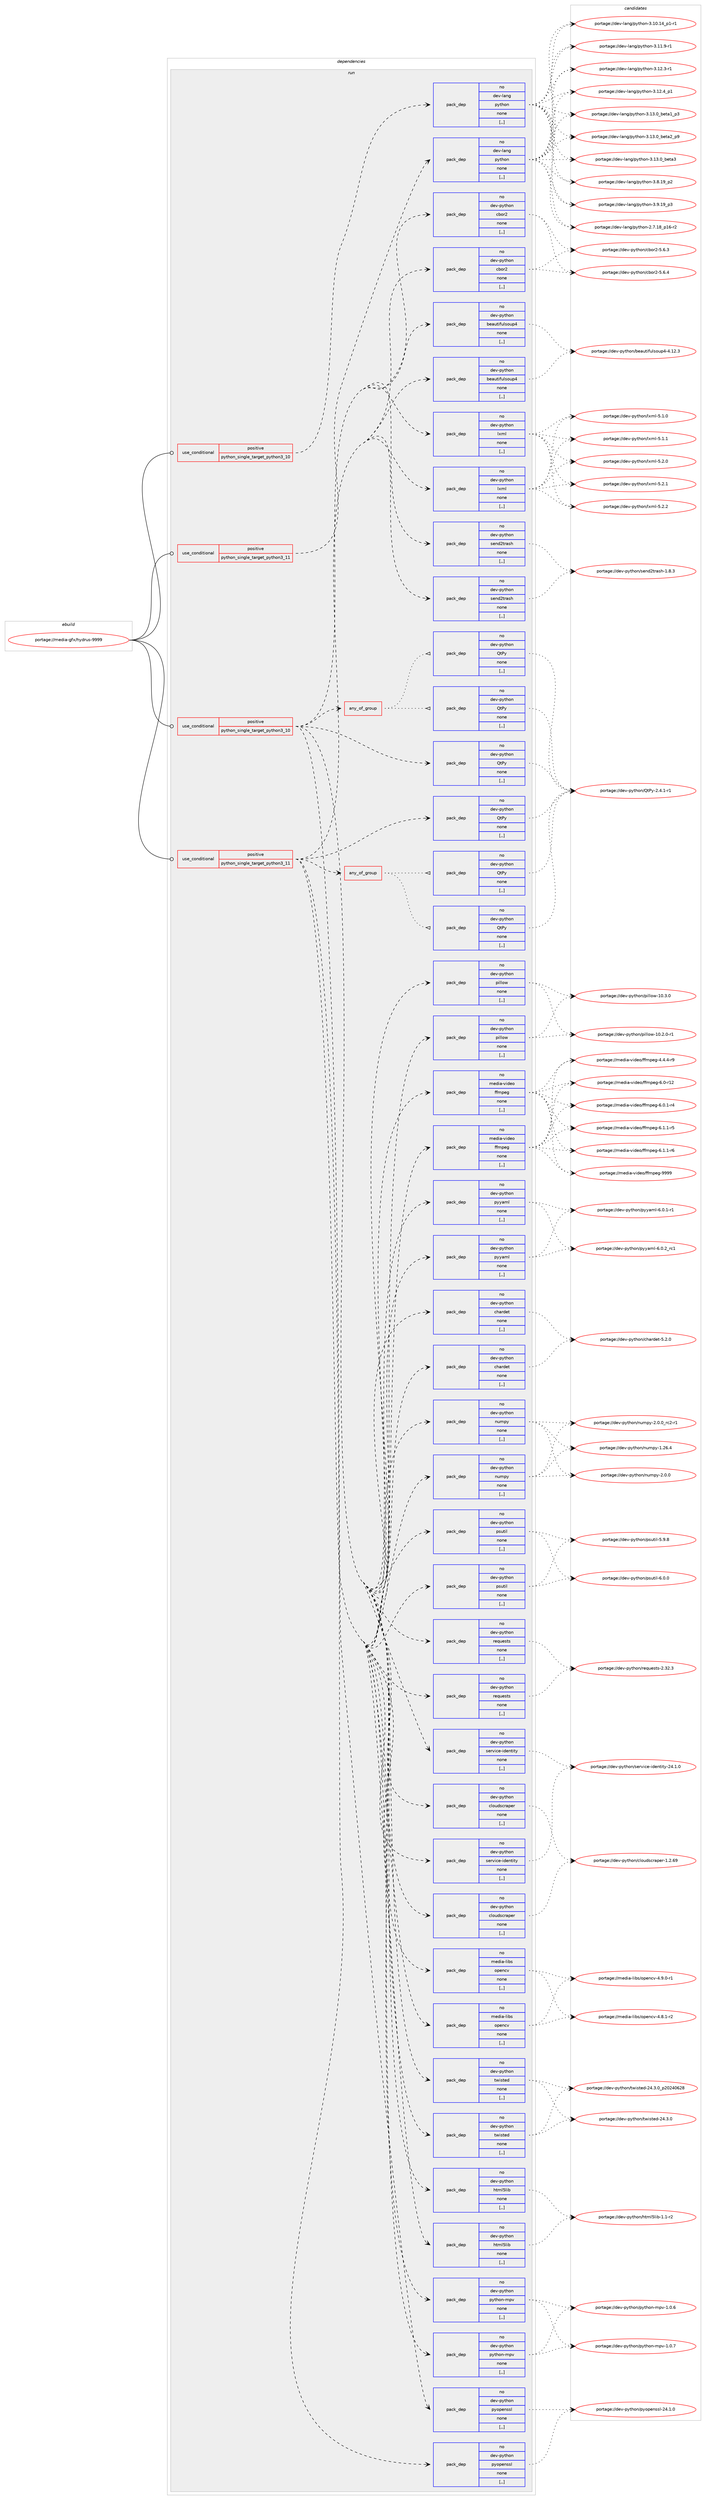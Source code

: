 digraph prolog {

# *************
# Graph options
# *************

newrank=true;
concentrate=true;
compound=true;
graph [rankdir=LR,fontname=Helvetica,fontsize=10,ranksep=1.5];#, ranksep=2.5, nodesep=0.2];
edge  [arrowhead=vee];
node  [fontname=Helvetica,fontsize=10];

# **********
# The ebuild
# **********

subgraph cluster_leftcol {
color=gray;
rank=same;
label=<<i>ebuild</i>>;
id [label="portage://media-gfx/hydrus-9999", color=red, width=4, href="../media-gfx/hydrus-9999.svg"];
}

# ****************
# The dependencies
# ****************

subgraph cluster_midcol {
color=gray;
label=<<i>dependencies</i>>;
subgraph cluster_compile {
fillcolor="#eeeeee";
style=filled;
label=<<i>compile</i>>;
}
subgraph cluster_compileandrun {
fillcolor="#eeeeee";
style=filled;
label=<<i>compile and run</i>>;
}
subgraph cluster_run {
fillcolor="#eeeeee";
style=filled;
label=<<i>run</i>>;
subgraph cond71568 {
dependency283896 [label=<<TABLE BORDER="0" CELLBORDER="1" CELLSPACING="0" CELLPADDING="4"><TR><TD ROWSPAN="3" CELLPADDING="10">use_conditional</TD></TR><TR><TD>positive</TD></TR><TR><TD>python_single_target_python3_10</TD></TR></TABLE>>, shape=none, color=red];
subgraph pack210041 {
dependency283897 [label=<<TABLE BORDER="0" CELLBORDER="1" CELLSPACING="0" CELLPADDING="4" WIDTH="220"><TR><TD ROWSPAN="6" CELLPADDING="30">pack_dep</TD></TR><TR><TD WIDTH="110">no</TD></TR><TR><TD>dev-lang</TD></TR><TR><TD>python</TD></TR><TR><TD>none</TD></TR><TR><TD>[,,]</TD></TR></TABLE>>, shape=none, color=blue];
}
dependency283896:e -> dependency283897:w [weight=20,style="dashed",arrowhead="vee"];
}
id:e -> dependency283896:w [weight=20,style="solid",arrowhead="odot"];
subgraph cond71569 {
dependency283898 [label=<<TABLE BORDER="0" CELLBORDER="1" CELLSPACING="0" CELLPADDING="4"><TR><TD ROWSPAN="3" CELLPADDING="10">use_conditional</TD></TR><TR><TD>positive</TD></TR><TR><TD>python_single_target_python3_10</TD></TR></TABLE>>, shape=none, color=red];
subgraph pack210042 {
dependency283899 [label=<<TABLE BORDER="0" CELLBORDER="1" CELLSPACING="0" CELLPADDING="4" WIDTH="220"><TR><TD ROWSPAN="6" CELLPADDING="30">pack_dep</TD></TR><TR><TD WIDTH="110">no</TD></TR><TR><TD>dev-python</TD></TR><TR><TD>beautifulsoup4</TD></TR><TR><TD>none</TD></TR><TR><TD>[,,]</TD></TR></TABLE>>, shape=none, color=blue];
}
dependency283898:e -> dependency283899:w [weight=20,style="dashed",arrowhead="vee"];
subgraph pack210043 {
dependency283900 [label=<<TABLE BORDER="0" CELLBORDER="1" CELLSPACING="0" CELLPADDING="4" WIDTH="220"><TR><TD ROWSPAN="6" CELLPADDING="30">pack_dep</TD></TR><TR><TD WIDTH="110">no</TD></TR><TR><TD>dev-python</TD></TR><TR><TD>cbor2</TD></TR><TR><TD>none</TD></TR><TR><TD>[,,]</TD></TR></TABLE>>, shape=none, color=blue];
}
dependency283898:e -> dependency283900:w [weight=20,style="dashed",arrowhead="vee"];
subgraph pack210044 {
dependency283901 [label=<<TABLE BORDER="0" CELLBORDER="1" CELLSPACING="0" CELLPADDING="4" WIDTH="220"><TR><TD ROWSPAN="6" CELLPADDING="30">pack_dep</TD></TR><TR><TD WIDTH="110">no</TD></TR><TR><TD>dev-python</TD></TR><TR><TD>chardet</TD></TR><TR><TD>none</TD></TR><TR><TD>[,,]</TD></TR></TABLE>>, shape=none, color=blue];
}
dependency283898:e -> dependency283901:w [weight=20,style="dashed",arrowhead="vee"];
subgraph pack210045 {
dependency283902 [label=<<TABLE BORDER="0" CELLBORDER="1" CELLSPACING="0" CELLPADDING="4" WIDTH="220"><TR><TD ROWSPAN="6" CELLPADDING="30">pack_dep</TD></TR><TR><TD WIDTH="110">no</TD></TR><TR><TD>dev-python</TD></TR><TR><TD>cloudscraper</TD></TR><TR><TD>none</TD></TR><TR><TD>[,,]</TD></TR></TABLE>>, shape=none, color=blue];
}
dependency283898:e -> dependency283902:w [weight=20,style="dashed",arrowhead="vee"];
subgraph pack210046 {
dependency283903 [label=<<TABLE BORDER="0" CELLBORDER="1" CELLSPACING="0" CELLPADDING="4" WIDTH="220"><TR><TD ROWSPAN="6" CELLPADDING="30">pack_dep</TD></TR><TR><TD WIDTH="110">no</TD></TR><TR><TD>dev-python</TD></TR><TR><TD>html5lib</TD></TR><TR><TD>none</TD></TR><TR><TD>[,,]</TD></TR></TABLE>>, shape=none, color=blue];
}
dependency283898:e -> dependency283903:w [weight=20,style="dashed",arrowhead="vee"];
subgraph pack210047 {
dependency283904 [label=<<TABLE BORDER="0" CELLBORDER="1" CELLSPACING="0" CELLPADDING="4" WIDTH="220"><TR><TD ROWSPAN="6" CELLPADDING="30">pack_dep</TD></TR><TR><TD WIDTH="110">no</TD></TR><TR><TD>dev-python</TD></TR><TR><TD>lxml</TD></TR><TR><TD>none</TD></TR><TR><TD>[,,]</TD></TR></TABLE>>, shape=none, color=blue];
}
dependency283898:e -> dependency283904:w [weight=20,style="dashed",arrowhead="vee"];
subgraph pack210048 {
dependency283905 [label=<<TABLE BORDER="0" CELLBORDER="1" CELLSPACING="0" CELLPADDING="4" WIDTH="220"><TR><TD ROWSPAN="6" CELLPADDING="30">pack_dep</TD></TR><TR><TD WIDTH="110">no</TD></TR><TR><TD>dev-python</TD></TR><TR><TD>numpy</TD></TR><TR><TD>none</TD></TR><TR><TD>[,,]</TD></TR></TABLE>>, shape=none, color=blue];
}
dependency283898:e -> dependency283905:w [weight=20,style="dashed",arrowhead="vee"];
subgraph pack210049 {
dependency283906 [label=<<TABLE BORDER="0" CELLBORDER="1" CELLSPACING="0" CELLPADDING="4" WIDTH="220"><TR><TD ROWSPAN="6" CELLPADDING="30">pack_dep</TD></TR><TR><TD WIDTH="110">no</TD></TR><TR><TD>dev-python</TD></TR><TR><TD>pillow</TD></TR><TR><TD>none</TD></TR><TR><TD>[,,]</TD></TR></TABLE>>, shape=none, color=blue];
}
dependency283898:e -> dependency283906:w [weight=20,style="dashed",arrowhead="vee"];
subgraph pack210050 {
dependency283907 [label=<<TABLE BORDER="0" CELLBORDER="1" CELLSPACING="0" CELLPADDING="4" WIDTH="220"><TR><TD ROWSPAN="6" CELLPADDING="30">pack_dep</TD></TR><TR><TD WIDTH="110">no</TD></TR><TR><TD>dev-python</TD></TR><TR><TD>psutil</TD></TR><TR><TD>none</TD></TR><TR><TD>[,,]</TD></TR></TABLE>>, shape=none, color=blue];
}
dependency283898:e -> dependency283907:w [weight=20,style="dashed",arrowhead="vee"];
subgraph pack210051 {
dependency283908 [label=<<TABLE BORDER="0" CELLBORDER="1" CELLSPACING="0" CELLPADDING="4" WIDTH="220"><TR><TD ROWSPAN="6" CELLPADDING="30">pack_dep</TD></TR><TR><TD WIDTH="110">no</TD></TR><TR><TD>dev-python</TD></TR><TR><TD>pyopenssl</TD></TR><TR><TD>none</TD></TR><TR><TD>[,,]</TD></TR></TABLE>>, shape=none, color=blue];
}
dependency283898:e -> dependency283908:w [weight=20,style="dashed",arrowhead="vee"];
subgraph pack210052 {
dependency283909 [label=<<TABLE BORDER="0" CELLBORDER="1" CELLSPACING="0" CELLPADDING="4" WIDTH="220"><TR><TD ROWSPAN="6" CELLPADDING="30">pack_dep</TD></TR><TR><TD WIDTH="110">no</TD></TR><TR><TD>dev-python</TD></TR><TR><TD>python-mpv</TD></TR><TR><TD>none</TD></TR><TR><TD>[,,]</TD></TR></TABLE>>, shape=none, color=blue];
}
dependency283898:e -> dependency283909:w [weight=20,style="dashed",arrowhead="vee"];
subgraph pack210053 {
dependency283910 [label=<<TABLE BORDER="0" CELLBORDER="1" CELLSPACING="0" CELLPADDING="4" WIDTH="220"><TR><TD ROWSPAN="6" CELLPADDING="30">pack_dep</TD></TR><TR><TD WIDTH="110">no</TD></TR><TR><TD>dev-python</TD></TR><TR><TD>pyyaml</TD></TR><TR><TD>none</TD></TR><TR><TD>[,,]</TD></TR></TABLE>>, shape=none, color=blue];
}
dependency283898:e -> dependency283910:w [weight=20,style="dashed",arrowhead="vee"];
subgraph pack210054 {
dependency283911 [label=<<TABLE BORDER="0" CELLBORDER="1" CELLSPACING="0" CELLPADDING="4" WIDTH="220"><TR><TD ROWSPAN="6" CELLPADDING="30">pack_dep</TD></TR><TR><TD WIDTH="110">no</TD></TR><TR><TD>dev-python</TD></TR><TR><TD>requests</TD></TR><TR><TD>none</TD></TR><TR><TD>[,,]</TD></TR></TABLE>>, shape=none, color=blue];
}
dependency283898:e -> dependency283911:w [weight=20,style="dashed",arrowhead="vee"];
subgraph pack210055 {
dependency283912 [label=<<TABLE BORDER="0" CELLBORDER="1" CELLSPACING="0" CELLPADDING="4" WIDTH="220"><TR><TD ROWSPAN="6" CELLPADDING="30">pack_dep</TD></TR><TR><TD WIDTH="110">no</TD></TR><TR><TD>dev-python</TD></TR><TR><TD>send2trash</TD></TR><TR><TD>none</TD></TR><TR><TD>[,,]</TD></TR></TABLE>>, shape=none, color=blue];
}
dependency283898:e -> dependency283912:w [weight=20,style="dashed",arrowhead="vee"];
subgraph pack210056 {
dependency283913 [label=<<TABLE BORDER="0" CELLBORDER="1" CELLSPACING="0" CELLPADDING="4" WIDTH="220"><TR><TD ROWSPAN="6" CELLPADDING="30">pack_dep</TD></TR><TR><TD WIDTH="110">no</TD></TR><TR><TD>dev-python</TD></TR><TR><TD>service-identity</TD></TR><TR><TD>none</TD></TR><TR><TD>[,,]</TD></TR></TABLE>>, shape=none, color=blue];
}
dependency283898:e -> dependency283913:w [weight=20,style="dashed",arrowhead="vee"];
subgraph pack210057 {
dependency283914 [label=<<TABLE BORDER="0" CELLBORDER="1" CELLSPACING="0" CELLPADDING="4" WIDTH="220"><TR><TD ROWSPAN="6" CELLPADDING="30">pack_dep</TD></TR><TR><TD WIDTH="110">no</TD></TR><TR><TD>dev-python</TD></TR><TR><TD>twisted</TD></TR><TR><TD>none</TD></TR><TR><TD>[,,]</TD></TR></TABLE>>, shape=none, color=blue];
}
dependency283898:e -> dependency283914:w [weight=20,style="dashed",arrowhead="vee"];
subgraph pack210058 {
dependency283915 [label=<<TABLE BORDER="0" CELLBORDER="1" CELLSPACING="0" CELLPADDING="4" WIDTH="220"><TR><TD ROWSPAN="6" CELLPADDING="30">pack_dep</TD></TR><TR><TD WIDTH="110">no</TD></TR><TR><TD>dev-python</TD></TR><TR><TD>QtPy</TD></TR><TR><TD>none</TD></TR><TR><TD>[,,]</TD></TR></TABLE>>, shape=none, color=blue];
}
dependency283898:e -> dependency283915:w [weight=20,style="dashed",arrowhead="vee"];
subgraph any2132 {
dependency283916 [label=<<TABLE BORDER="0" CELLBORDER="1" CELLSPACING="0" CELLPADDING="4"><TR><TD CELLPADDING="10">any_of_group</TD></TR></TABLE>>, shape=none, color=red];subgraph pack210059 {
dependency283917 [label=<<TABLE BORDER="0" CELLBORDER="1" CELLSPACING="0" CELLPADDING="4" WIDTH="220"><TR><TD ROWSPAN="6" CELLPADDING="30">pack_dep</TD></TR><TR><TD WIDTH="110">no</TD></TR><TR><TD>dev-python</TD></TR><TR><TD>QtPy</TD></TR><TR><TD>none</TD></TR><TR><TD>[,,]</TD></TR></TABLE>>, shape=none, color=blue];
}
dependency283916:e -> dependency283917:w [weight=20,style="dotted",arrowhead="oinv"];
subgraph pack210060 {
dependency283918 [label=<<TABLE BORDER="0" CELLBORDER="1" CELLSPACING="0" CELLPADDING="4" WIDTH="220"><TR><TD ROWSPAN="6" CELLPADDING="30">pack_dep</TD></TR><TR><TD WIDTH="110">no</TD></TR><TR><TD>dev-python</TD></TR><TR><TD>QtPy</TD></TR><TR><TD>none</TD></TR><TR><TD>[,,]</TD></TR></TABLE>>, shape=none, color=blue];
}
dependency283916:e -> dependency283918:w [weight=20,style="dotted",arrowhead="oinv"];
}
dependency283898:e -> dependency283916:w [weight=20,style="dashed",arrowhead="vee"];
subgraph pack210061 {
dependency283919 [label=<<TABLE BORDER="0" CELLBORDER="1" CELLSPACING="0" CELLPADDING="4" WIDTH="220"><TR><TD ROWSPAN="6" CELLPADDING="30">pack_dep</TD></TR><TR><TD WIDTH="110">no</TD></TR><TR><TD>media-libs</TD></TR><TR><TD>opencv</TD></TR><TR><TD>none</TD></TR><TR><TD>[,,]</TD></TR></TABLE>>, shape=none, color=blue];
}
dependency283898:e -> dependency283919:w [weight=20,style="dashed",arrowhead="vee"];
subgraph pack210062 {
dependency283920 [label=<<TABLE BORDER="0" CELLBORDER="1" CELLSPACING="0" CELLPADDING="4" WIDTH="220"><TR><TD ROWSPAN="6" CELLPADDING="30">pack_dep</TD></TR><TR><TD WIDTH="110">no</TD></TR><TR><TD>media-video</TD></TR><TR><TD>ffmpeg</TD></TR><TR><TD>none</TD></TR><TR><TD>[,,]</TD></TR></TABLE>>, shape=none, color=blue];
}
dependency283898:e -> dependency283920:w [weight=20,style="dashed",arrowhead="vee"];
}
id:e -> dependency283898:w [weight=20,style="solid",arrowhead="odot"];
subgraph cond71570 {
dependency283921 [label=<<TABLE BORDER="0" CELLBORDER="1" CELLSPACING="0" CELLPADDING="4"><TR><TD ROWSPAN="3" CELLPADDING="10">use_conditional</TD></TR><TR><TD>positive</TD></TR><TR><TD>python_single_target_python3_11</TD></TR></TABLE>>, shape=none, color=red];
subgraph pack210063 {
dependency283922 [label=<<TABLE BORDER="0" CELLBORDER="1" CELLSPACING="0" CELLPADDING="4" WIDTH="220"><TR><TD ROWSPAN="6" CELLPADDING="30">pack_dep</TD></TR><TR><TD WIDTH="110">no</TD></TR><TR><TD>dev-lang</TD></TR><TR><TD>python</TD></TR><TR><TD>none</TD></TR><TR><TD>[,,]</TD></TR></TABLE>>, shape=none, color=blue];
}
dependency283921:e -> dependency283922:w [weight=20,style="dashed",arrowhead="vee"];
}
id:e -> dependency283921:w [weight=20,style="solid",arrowhead="odot"];
subgraph cond71571 {
dependency283923 [label=<<TABLE BORDER="0" CELLBORDER="1" CELLSPACING="0" CELLPADDING="4"><TR><TD ROWSPAN="3" CELLPADDING="10">use_conditional</TD></TR><TR><TD>positive</TD></TR><TR><TD>python_single_target_python3_11</TD></TR></TABLE>>, shape=none, color=red];
subgraph pack210064 {
dependency283924 [label=<<TABLE BORDER="0" CELLBORDER="1" CELLSPACING="0" CELLPADDING="4" WIDTH="220"><TR><TD ROWSPAN="6" CELLPADDING="30">pack_dep</TD></TR><TR><TD WIDTH="110">no</TD></TR><TR><TD>dev-python</TD></TR><TR><TD>beautifulsoup4</TD></TR><TR><TD>none</TD></TR><TR><TD>[,,]</TD></TR></TABLE>>, shape=none, color=blue];
}
dependency283923:e -> dependency283924:w [weight=20,style="dashed",arrowhead="vee"];
subgraph pack210065 {
dependency283925 [label=<<TABLE BORDER="0" CELLBORDER="1" CELLSPACING="0" CELLPADDING="4" WIDTH="220"><TR><TD ROWSPAN="6" CELLPADDING="30">pack_dep</TD></TR><TR><TD WIDTH="110">no</TD></TR><TR><TD>dev-python</TD></TR><TR><TD>cbor2</TD></TR><TR><TD>none</TD></TR><TR><TD>[,,]</TD></TR></TABLE>>, shape=none, color=blue];
}
dependency283923:e -> dependency283925:w [weight=20,style="dashed",arrowhead="vee"];
subgraph pack210066 {
dependency283926 [label=<<TABLE BORDER="0" CELLBORDER="1" CELLSPACING="0" CELLPADDING="4" WIDTH="220"><TR><TD ROWSPAN="6" CELLPADDING="30">pack_dep</TD></TR><TR><TD WIDTH="110">no</TD></TR><TR><TD>dev-python</TD></TR><TR><TD>chardet</TD></TR><TR><TD>none</TD></TR><TR><TD>[,,]</TD></TR></TABLE>>, shape=none, color=blue];
}
dependency283923:e -> dependency283926:w [weight=20,style="dashed",arrowhead="vee"];
subgraph pack210067 {
dependency283927 [label=<<TABLE BORDER="0" CELLBORDER="1" CELLSPACING="0" CELLPADDING="4" WIDTH="220"><TR><TD ROWSPAN="6" CELLPADDING="30">pack_dep</TD></TR><TR><TD WIDTH="110">no</TD></TR><TR><TD>dev-python</TD></TR><TR><TD>cloudscraper</TD></TR><TR><TD>none</TD></TR><TR><TD>[,,]</TD></TR></TABLE>>, shape=none, color=blue];
}
dependency283923:e -> dependency283927:w [weight=20,style="dashed",arrowhead="vee"];
subgraph pack210068 {
dependency283928 [label=<<TABLE BORDER="0" CELLBORDER="1" CELLSPACING="0" CELLPADDING="4" WIDTH="220"><TR><TD ROWSPAN="6" CELLPADDING="30">pack_dep</TD></TR><TR><TD WIDTH="110">no</TD></TR><TR><TD>dev-python</TD></TR><TR><TD>html5lib</TD></TR><TR><TD>none</TD></TR><TR><TD>[,,]</TD></TR></TABLE>>, shape=none, color=blue];
}
dependency283923:e -> dependency283928:w [weight=20,style="dashed",arrowhead="vee"];
subgraph pack210069 {
dependency283929 [label=<<TABLE BORDER="0" CELLBORDER="1" CELLSPACING="0" CELLPADDING="4" WIDTH="220"><TR><TD ROWSPAN="6" CELLPADDING="30">pack_dep</TD></TR><TR><TD WIDTH="110">no</TD></TR><TR><TD>dev-python</TD></TR><TR><TD>lxml</TD></TR><TR><TD>none</TD></TR><TR><TD>[,,]</TD></TR></TABLE>>, shape=none, color=blue];
}
dependency283923:e -> dependency283929:w [weight=20,style="dashed",arrowhead="vee"];
subgraph pack210070 {
dependency283930 [label=<<TABLE BORDER="0" CELLBORDER="1" CELLSPACING="0" CELLPADDING="4" WIDTH="220"><TR><TD ROWSPAN="6" CELLPADDING="30">pack_dep</TD></TR><TR><TD WIDTH="110">no</TD></TR><TR><TD>dev-python</TD></TR><TR><TD>numpy</TD></TR><TR><TD>none</TD></TR><TR><TD>[,,]</TD></TR></TABLE>>, shape=none, color=blue];
}
dependency283923:e -> dependency283930:w [weight=20,style="dashed",arrowhead="vee"];
subgraph pack210071 {
dependency283931 [label=<<TABLE BORDER="0" CELLBORDER="1" CELLSPACING="0" CELLPADDING="4" WIDTH="220"><TR><TD ROWSPAN="6" CELLPADDING="30">pack_dep</TD></TR><TR><TD WIDTH="110">no</TD></TR><TR><TD>dev-python</TD></TR><TR><TD>pillow</TD></TR><TR><TD>none</TD></TR><TR><TD>[,,]</TD></TR></TABLE>>, shape=none, color=blue];
}
dependency283923:e -> dependency283931:w [weight=20,style="dashed",arrowhead="vee"];
subgraph pack210072 {
dependency283932 [label=<<TABLE BORDER="0" CELLBORDER="1" CELLSPACING="0" CELLPADDING="4" WIDTH="220"><TR><TD ROWSPAN="6" CELLPADDING="30">pack_dep</TD></TR><TR><TD WIDTH="110">no</TD></TR><TR><TD>dev-python</TD></TR><TR><TD>psutil</TD></TR><TR><TD>none</TD></TR><TR><TD>[,,]</TD></TR></TABLE>>, shape=none, color=blue];
}
dependency283923:e -> dependency283932:w [weight=20,style="dashed",arrowhead="vee"];
subgraph pack210073 {
dependency283933 [label=<<TABLE BORDER="0" CELLBORDER="1" CELLSPACING="0" CELLPADDING="4" WIDTH="220"><TR><TD ROWSPAN="6" CELLPADDING="30">pack_dep</TD></TR><TR><TD WIDTH="110">no</TD></TR><TR><TD>dev-python</TD></TR><TR><TD>pyopenssl</TD></TR><TR><TD>none</TD></TR><TR><TD>[,,]</TD></TR></TABLE>>, shape=none, color=blue];
}
dependency283923:e -> dependency283933:w [weight=20,style="dashed",arrowhead="vee"];
subgraph pack210074 {
dependency283934 [label=<<TABLE BORDER="0" CELLBORDER="1" CELLSPACING="0" CELLPADDING="4" WIDTH="220"><TR><TD ROWSPAN="6" CELLPADDING="30">pack_dep</TD></TR><TR><TD WIDTH="110">no</TD></TR><TR><TD>dev-python</TD></TR><TR><TD>python-mpv</TD></TR><TR><TD>none</TD></TR><TR><TD>[,,]</TD></TR></TABLE>>, shape=none, color=blue];
}
dependency283923:e -> dependency283934:w [weight=20,style="dashed",arrowhead="vee"];
subgraph pack210075 {
dependency283935 [label=<<TABLE BORDER="0" CELLBORDER="1" CELLSPACING="0" CELLPADDING="4" WIDTH="220"><TR><TD ROWSPAN="6" CELLPADDING="30">pack_dep</TD></TR><TR><TD WIDTH="110">no</TD></TR><TR><TD>dev-python</TD></TR><TR><TD>pyyaml</TD></TR><TR><TD>none</TD></TR><TR><TD>[,,]</TD></TR></TABLE>>, shape=none, color=blue];
}
dependency283923:e -> dependency283935:w [weight=20,style="dashed",arrowhead="vee"];
subgraph pack210076 {
dependency283936 [label=<<TABLE BORDER="0" CELLBORDER="1" CELLSPACING="0" CELLPADDING="4" WIDTH="220"><TR><TD ROWSPAN="6" CELLPADDING="30">pack_dep</TD></TR><TR><TD WIDTH="110">no</TD></TR><TR><TD>dev-python</TD></TR><TR><TD>requests</TD></TR><TR><TD>none</TD></TR><TR><TD>[,,]</TD></TR></TABLE>>, shape=none, color=blue];
}
dependency283923:e -> dependency283936:w [weight=20,style="dashed",arrowhead="vee"];
subgraph pack210077 {
dependency283937 [label=<<TABLE BORDER="0" CELLBORDER="1" CELLSPACING="0" CELLPADDING="4" WIDTH="220"><TR><TD ROWSPAN="6" CELLPADDING="30">pack_dep</TD></TR><TR><TD WIDTH="110">no</TD></TR><TR><TD>dev-python</TD></TR><TR><TD>send2trash</TD></TR><TR><TD>none</TD></TR><TR><TD>[,,]</TD></TR></TABLE>>, shape=none, color=blue];
}
dependency283923:e -> dependency283937:w [weight=20,style="dashed",arrowhead="vee"];
subgraph pack210078 {
dependency283938 [label=<<TABLE BORDER="0" CELLBORDER="1" CELLSPACING="0" CELLPADDING="4" WIDTH="220"><TR><TD ROWSPAN="6" CELLPADDING="30">pack_dep</TD></TR><TR><TD WIDTH="110">no</TD></TR><TR><TD>dev-python</TD></TR><TR><TD>service-identity</TD></TR><TR><TD>none</TD></TR><TR><TD>[,,]</TD></TR></TABLE>>, shape=none, color=blue];
}
dependency283923:e -> dependency283938:w [weight=20,style="dashed",arrowhead="vee"];
subgraph pack210079 {
dependency283939 [label=<<TABLE BORDER="0" CELLBORDER="1" CELLSPACING="0" CELLPADDING="4" WIDTH="220"><TR><TD ROWSPAN="6" CELLPADDING="30">pack_dep</TD></TR><TR><TD WIDTH="110">no</TD></TR><TR><TD>dev-python</TD></TR><TR><TD>twisted</TD></TR><TR><TD>none</TD></TR><TR><TD>[,,]</TD></TR></TABLE>>, shape=none, color=blue];
}
dependency283923:e -> dependency283939:w [weight=20,style="dashed",arrowhead="vee"];
subgraph pack210080 {
dependency283940 [label=<<TABLE BORDER="0" CELLBORDER="1" CELLSPACING="0" CELLPADDING="4" WIDTH="220"><TR><TD ROWSPAN="6" CELLPADDING="30">pack_dep</TD></TR><TR><TD WIDTH="110">no</TD></TR><TR><TD>dev-python</TD></TR><TR><TD>QtPy</TD></TR><TR><TD>none</TD></TR><TR><TD>[,,]</TD></TR></TABLE>>, shape=none, color=blue];
}
dependency283923:e -> dependency283940:w [weight=20,style="dashed",arrowhead="vee"];
subgraph any2133 {
dependency283941 [label=<<TABLE BORDER="0" CELLBORDER="1" CELLSPACING="0" CELLPADDING="4"><TR><TD CELLPADDING="10">any_of_group</TD></TR></TABLE>>, shape=none, color=red];subgraph pack210081 {
dependency283942 [label=<<TABLE BORDER="0" CELLBORDER="1" CELLSPACING="0" CELLPADDING="4" WIDTH="220"><TR><TD ROWSPAN="6" CELLPADDING="30">pack_dep</TD></TR><TR><TD WIDTH="110">no</TD></TR><TR><TD>dev-python</TD></TR><TR><TD>QtPy</TD></TR><TR><TD>none</TD></TR><TR><TD>[,,]</TD></TR></TABLE>>, shape=none, color=blue];
}
dependency283941:e -> dependency283942:w [weight=20,style="dotted",arrowhead="oinv"];
subgraph pack210082 {
dependency283943 [label=<<TABLE BORDER="0" CELLBORDER="1" CELLSPACING="0" CELLPADDING="4" WIDTH="220"><TR><TD ROWSPAN="6" CELLPADDING="30">pack_dep</TD></TR><TR><TD WIDTH="110">no</TD></TR><TR><TD>dev-python</TD></TR><TR><TD>QtPy</TD></TR><TR><TD>none</TD></TR><TR><TD>[,,]</TD></TR></TABLE>>, shape=none, color=blue];
}
dependency283941:e -> dependency283943:w [weight=20,style="dotted",arrowhead="oinv"];
}
dependency283923:e -> dependency283941:w [weight=20,style="dashed",arrowhead="vee"];
subgraph pack210083 {
dependency283944 [label=<<TABLE BORDER="0" CELLBORDER="1" CELLSPACING="0" CELLPADDING="4" WIDTH="220"><TR><TD ROWSPAN="6" CELLPADDING="30">pack_dep</TD></TR><TR><TD WIDTH="110">no</TD></TR><TR><TD>media-libs</TD></TR><TR><TD>opencv</TD></TR><TR><TD>none</TD></TR><TR><TD>[,,]</TD></TR></TABLE>>, shape=none, color=blue];
}
dependency283923:e -> dependency283944:w [weight=20,style="dashed",arrowhead="vee"];
subgraph pack210084 {
dependency283945 [label=<<TABLE BORDER="0" CELLBORDER="1" CELLSPACING="0" CELLPADDING="4" WIDTH="220"><TR><TD ROWSPAN="6" CELLPADDING="30">pack_dep</TD></TR><TR><TD WIDTH="110">no</TD></TR><TR><TD>media-video</TD></TR><TR><TD>ffmpeg</TD></TR><TR><TD>none</TD></TR><TR><TD>[,,]</TD></TR></TABLE>>, shape=none, color=blue];
}
dependency283923:e -> dependency283945:w [weight=20,style="dashed",arrowhead="vee"];
}
id:e -> dependency283923:w [weight=20,style="solid",arrowhead="odot"];
}
}

# **************
# The candidates
# **************

subgraph cluster_choices {
rank=same;
color=gray;
label=<<i>candidates</i>>;

subgraph choice210041 {
color=black;
nodesep=1;
choice100101118451089711010347112121116104111110455046554649569511249544511450 [label="portage://dev-lang/python-2.7.18_p16-r2", color=red, width=4,href="../dev-lang/python-2.7.18_p16-r2.svg"];
choice100101118451089711010347112121116104111110455146494846495295112494511449 [label="portage://dev-lang/python-3.10.14_p1-r1", color=red, width=4,href="../dev-lang/python-3.10.14_p1-r1.svg"];
choice100101118451089711010347112121116104111110455146494946574511449 [label="portage://dev-lang/python-3.11.9-r1", color=red, width=4,href="../dev-lang/python-3.11.9-r1.svg"];
choice100101118451089711010347112121116104111110455146495046514511449 [label="portage://dev-lang/python-3.12.3-r1", color=red, width=4,href="../dev-lang/python-3.12.3-r1.svg"];
choice100101118451089711010347112121116104111110455146495046529511249 [label="portage://dev-lang/python-3.12.4_p1", color=red, width=4,href="../dev-lang/python-3.12.4_p1.svg"];
choice10010111845108971101034711212111610411111045514649514648959810111697499511251 [label="portage://dev-lang/python-3.13.0_beta1_p3", color=red, width=4,href="../dev-lang/python-3.13.0_beta1_p3.svg"];
choice10010111845108971101034711212111610411111045514649514648959810111697509511257 [label="portage://dev-lang/python-3.13.0_beta2_p9", color=red, width=4,href="../dev-lang/python-3.13.0_beta2_p9.svg"];
choice1001011184510897110103471121211161041111104551464951464895981011169751 [label="portage://dev-lang/python-3.13.0_beta3", color=red, width=4,href="../dev-lang/python-3.13.0_beta3.svg"];
choice100101118451089711010347112121116104111110455146564649579511250 [label="portage://dev-lang/python-3.8.19_p2", color=red, width=4,href="../dev-lang/python-3.8.19_p2.svg"];
choice100101118451089711010347112121116104111110455146574649579511251 [label="portage://dev-lang/python-3.9.19_p3", color=red, width=4,href="../dev-lang/python-3.9.19_p3.svg"];
dependency283897:e -> choice100101118451089711010347112121116104111110455046554649569511249544511450:w [style=dotted,weight="100"];
dependency283897:e -> choice100101118451089711010347112121116104111110455146494846495295112494511449:w [style=dotted,weight="100"];
dependency283897:e -> choice100101118451089711010347112121116104111110455146494946574511449:w [style=dotted,weight="100"];
dependency283897:e -> choice100101118451089711010347112121116104111110455146495046514511449:w [style=dotted,weight="100"];
dependency283897:e -> choice100101118451089711010347112121116104111110455146495046529511249:w [style=dotted,weight="100"];
dependency283897:e -> choice10010111845108971101034711212111610411111045514649514648959810111697499511251:w [style=dotted,weight="100"];
dependency283897:e -> choice10010111845108971101034711212111610411111045514649514648959810111697509511257:w [style=dotted,weight="100"];
dependency283897:e -> choice1001011184510897110103471121211161041111104551464951464895981011169751:w [style=dotted,weight="100"];
dependency283897:e -> choice100101118451089711010347112121116104111110455146564649579511250:w [style=dotted,weight="100"];
dependency283897:e -> choice100101118451089711010347112121116104111110455146574649579511251:w [style=dotted,weight="100"];
}
subgraph choice210042 {
color=black;
nodesep=1;
choice100101118451121211161041111104798101971171161051021171081151111171125245524649504651 [label="portage://dev-python/beautifulsoup4-4.12.3", color=red, width=4,href="../dev-python/beautifulsoup4-4.12.3.svg"];
dependency283899:e -> choice100101118451121211161041111104798101971171161051021171081151111171125245524649504651:w [style=dotted,weight="100"];
}
subgraph choice210043 {
color=black;
nodesep=1;
choice1001011184511212111610411111047999811111450455346544651 [label="portage://dev-python/cbor2-5.6.3", color=red, width=4,href="../dev-python/cbor2-5.6.3.svg"];
choice1001011184511212111610411111047999811111450455346544652 [label="portage://dev-python/cbor2-5.6.4", color=red, width=4,href="../dev-python/cbor2-5.6.4.svg"];
dependency283900:e -> choice1001011184511212111610411111047999811111450455346544651:w [style=dotted,weight="100"];
dependency283900:e -> choice1001011184511212111610411111047999811111450455346544652:w [style=dotted,weight="100"];
}
subgraph choice210044 {
color=black;
nodesep=1;
choice10010111845112121116104111110479910497114100101116455346504648 [label="portage://dev-python/chardet-5.2.0", color=red, width=4,href="../dev-python/chardet-5.2.0.svg"];
dependency283901:e -> choice10010111845112121116104111110479910497114100101116455346504648:w [style=dotted,weight="100"];
}
subgraph choice210045 {
color=black;
nodesep=1;
choice100101118451121211161041111104799108111117100115991149711210111445494650465457 [label="portage://dev-python/cloudscraper-1.2.69", color=red, width=4,href="../dev-python/cloudscraper-1.2.69.svg"];
dependency283902:e -> choice100101118451121211161041111104799108111117100115991149711210111445494650465457:w [style=dotted,weight="100"];
}
subgraph choice210046 {
color=black;
nodesep=1;
choice10010111845112121116104111110471041161091085310810598454946494511450 [label="portage://dev-python/html5lib-1.1-r2", color=red, width=4,href="../dev-python/html5lib-1.1-r2.svg"];
dependency283903:e -> choice10010111845112121116104111110471041161091085310810598454946494511450:w [style=dotted,weight="100"];
}
subgraph choice210047 {
color=black;
nodesep=1;
choice1001011184511212111610411111047108120109108455346494648 [label="portage://dev-python/lxml-5.1.0", color=red, width=4,href="../dev-python/lxml-5.1.0.svg"];
choice1001011184511212111610411111047108120109108455346494649 [label="portage://dev-python/lxml-5.1.1", color=red, width=4,href="../dev-python/lxml-5.1.1.svg"];
choice1001011184511212111610411111047108120109108455346504648 [label="portage://dev-python/lxml-5.2.0", color=red, width=4,href="../dev-python/lxml-5.2.0.svg"];
choice1001011184511212111610411111047108120109108455346504649 [label="portage://dev-python/lxml-5.2.1", color=red, width=4,href="../dev-python/lxml-5.2.1.svg"];
choice1001011184511212111610411111047108120109108455346504650 [label="portage://dev-python/lxml-5.2.2", color=red, width=4,href="../dev-python/lxml-5.2.2.svg"];
dependency283904:e -> choice1001011184511212111610411111047108120109108455346494648:w [style=dotted,weight="100"];
dependency283904:e -> choice1001011184511212111610411111047108120109108455346494649:w [style=dotted,weight="100"];
dependency283904:e -> choice1001011184511212111610411111047108120109108455346504648:w [style=dotted,weight="100"];
dependency283904:e -> choice1001011184511212111610411111047108120109108455346504649:w [style=dotted,weight="100"];
dependency283904:e -> choice1001011184511212111610411111047108120109108455346504650:w [style=dotted,weight="100"];
}
subgraph choice210048 {
color=black;
nodesep=1;
choice100101118451121211161041111104711011710911212145494650544652 [label="portage://dev-python/numpy-1.26.4", color=red, width=4,href="../dev-python/numpy-1.26.4.svg"];
choice1001011184511212111610411111047110117109112121455046484648 [label="portage://dev-python/numpy-2.0.0", color=red, width=4,href="../dev-python/numpy-2.0.0.svg"];
choice10010111845112121116104111110471101171091121214550464846489511499504511449 [label="portage://dev-python/numpy-2.0.0_rc2-r1", color=red, width=4,href="../dev-python/numpy-2.0.0_rc2-r1.svg"];
dependency283905:e -> choice100101118451121211161041111104711011710911212145494650544652:w [style=dotted,weight="100"];
dependency283905:e -> choice1001011184511212111610411111047110117109112121455046484648:w [style=dotted,weight="100"];
dependency283905:e -> choice10010111845112121116104111110471101171091121214550464846489511499504511449:w [style=dotted,weight="100"];
}
subgraph choice210049 {
color=black;
nodesep=1;
choice1001011184511212111610411111047112105108108111119454948465046484511449 [label="portage://dev-python/pillow-10.2.0-r1", color=red, width=4,href="../dev-python/pillow-10.2.0-r1.svg"];
choice100101118451121211161041111104711210510810811111945494846514648 [label="portage://dev-python/pillow-10.3.0", color=red, width=4,href="../dev-python/pillow-10.3.0.svg"];
dependency283906:e -> choice1001011184511212111610411111047112105108108111119454948465046484511449:w [style=dotted,weight="100"];
dependency283906:e -> choice100101118451121211161041111104711210510810811111945494846514648:w [style=dotted,weight="100"];
}
subgraph choice210050 {
color=black;
nodesep=1;
choice1001011184511212111610411111047112115117116105108455346574656 [label="portage://dev-python/psutil-5.9.8", color=red, width=4,href="../dev-python/psutil-5.9.8.svg"];
choice1001011184511212111610411111047112115117116105108455446484648 [label="portage://dev-python/psutil-6.0.0", color=red, width=4,href="../dev-python/psutil-6.0.0.svg"];
dependency283907:e -> choice1001011184511212111610411111047112115117116105108455346574656:w [style=dotted,weight="100"];
dependency283907:e -> choice1001011184511212111610411111047112115117116105108455446484648:w [style=dotted,weight="100"];
}
subgraph choice210051 {
color=black;
nodesep=1;
choice100101118451121211161041111104711212111111210111011511510845505246494648 [label="portage://dev-python/pyopenssl-24.1.0", color=red, width=4,href="../dev-python/pyopenssl-24.1.0.svg"];
dependency283908:e -> choice100101118451121211161041111104711212111111210111011511510845505246494648:w [style=dotted,weight="100"];
}
subgraph choice210052 {
color=black;
nodesep=1;
choice100101118451121211161041111104711212111610411111045109112118454946484654 [label="portage://dev-python/python-mpv-1.0.6", color=red, width=4,href="../dev-python/python-mpv-1.0.6.svg"];
choice100101118451121211161041111104711212111610411111045109112118454946484655 [label="portage://dev-python/python-mpv-1.0.7", color=red, width=4,href="../dev-python/python-mpv-1.0.7.svg"];
dependency283909:e -> choice100101118451121211161041111104711212111610411111045109112118454946484654:w [style=dotted,weight="100"];
dependency283909:e -> choice100101118451121211161041111104711212111610411111045109112118454946484655:w [style=dotted,weight="100"];
}
subgraph choice210053 {
color=black;
nodesep=1;
choice1001011184511212111610411111047112121121971091084554464846494511449 [label="portage://dev-python/pyyaml-6.0.1-r1", color=red, width=4,href="../dev-python/pyyaml-6.0.1-r1.svg"];
choice100101118451121211161041111104711212112197109108455446484650951149949 [label="portage://dev-python/pyyaml-6.0.2_rc1", color=red, width=4,href="../dev-python/pyyaml-6.0.2_rc1.svg"];
dependency283910:e -> choice1001011184511212111610411111047112121121971091084554464846494511449:w [style=dotted,weight="100"];
dependency283910:e -> choice100101118451121211161041111104711212112197109108455446484650951149949:w [style=dotted,weight="100"];
}
subgraph choice210054 {
color=black;
nodesep=1;
choice100101118451121211161041111104711410111311710111511611545504651504651 [label="portage://dev-python/requests-2.32.3", color=red, width=4,href="../dev-python/requests-2.32.3.svg"];
dependency283911:e -> choice100101118451121211161041111104711410111311710111511611545504651504651:w [style=dotted,weight="100"];
}
subgraph choice210055 {
color=black;
nodesep=1;
choice10010111845112121116104111110471151011101005011611497115104454946564651 [label="portage://dev-python/send2trash-1.8.3", color=red, width=4,href="../dev-python/send2trash-1.8.3.svg"];
dependency283912:e -> choice10010111845112121116104111110471151011101005011611497115104454946564651:w [style=dotted,weight="100"];
}
subgraph choice210056 {
color=black;
nodesep=1;
choice1001011184511212111610411111047115101114118105991014510510010111011610511612145505246494648 [label="portage://dev-python/service-identity-24.1.0", color=red, width=4,href="../dev-python/service-identity-24.1.0.svg"];
dependency283913:e -> choice1001011184511212111610411111047115101114118105991014510510010111011610511612145505246494648:w [style=dotted,weight="100"];
}
subgraph choice210057 {
color=black;
nodesep=1;
choice100101118451121211161041111104711611910511511610110045505246514648 [label="portage://dev-python/twisted-24.3.0", color=red, width=4,href="../dev-python/twisted-24.3.0.svg"];
choice100101118451121211161041111104711611910511511610110045505246514648951125048505248545056 [label="portage://dev-python/twisted-24.3.0_p20240628", color=red, width=4,href="../dev-python/twisted-24.3.0_p20240628.svg"];
dependency283914:e -> choice100101118451121211161041111104711611910511511610110045505246514648:w [style=dotted,weight="100"];
dependency283914:e -> choice100101118451121211161041111104711611910511511610110045505246514648951125048505248545056:w [style=dotted,weight="100"];
}
subgraph choice210058 {
color=black;
nodesep=1;
choice100101118451121211161041111104781116801214550465246494511449 [label="portage://dev-python/QtPy-2.4.1-r1", color=red, width=4,href="../dev-python/QtPy-2.4.1-r1.svg"];
dependency283915:e -> choice100101118451121211161041111104781116801214550465246494511449:w [style=dotted,weight="100"];
}
subgraph choice210059 {
color=black;
nodesep=1;
choice100101118451121211161041111104781116801214550465246494511449 [label="portage://dev-python/QtPy-2.4.1-r1", color=red, width=4,href="../dev-python/QtPy-2.4.1-r1.svg"];
dependency283917:e -> choice100101118451121211161041111104781116801214550465246494511449:w [style=dotted,weight="100"];
}
subgraph choice210060 {
color=black;
nodesep=1;
choice100101118451121211161041111104781116801214550465246494511449 [label="portage://dev-python/QtPy-2.4.1-r1", color=red, width=4,href="../dev-python/QtPy-2.4.1-r1.svg"];
dependency283918:e -> choice100101118451121211161041111104781116801214550465246494511449:w [style=dotted,weight="100"];
}
subgraph choice210061 {
color=black;
nodesep=1;
choice10910110010597451081059811547111112101110991184552465646494511450 [label="portage://media-libs/opencv-4.8.1-r2", color=red, width=4,href="../media-libs/opencv-4.8.1-r2.svg"];
choice10910110010597451081059811547111112101110991184552465746484511449 [label="portage://media-libs/opencv-4.9.0-r1", color=red, width=4,href="../media-libs/opencv-4.9.0-r1.svg"];
dependency283919:e -> choice10910110010597451081059811547111112101110991184552465646494511450:w [style=dotted,weight="100"];
dependency283919:e -> choice10910110010597451081059811547111112101110991184552465746484511449:w [style=dotted,weight="100"];
}
subgraph choice210062 {
color=black;
nodesep=1;
choice1091011001059745118105100101111471021021091121011034552465246524511457 [label="portage://media-video/ffmpeg-4.4.4-r9", color=red, width=4,href="../media-video/ffmpeg-4.4.4-r9.svg"];
choice10910110010597451181051001011114710210210911210110345544648451144950 [label="portage://media-video/ffmpeg-6.0-r12", color=red, width=4,href="../media-video/ffmpeg-6.0-r12.svg"];
choice1091011001059745118105100101111471021021091121011034554464846494511452 [label="portage://media-video/ffmpeg-6.0.1-r4", color=red, width=4,href="../media-video/ffmpeg-6.0.1-r4.svg"];
choice1091011001059745118105100101111471021021091121011034554464946494511453 [label="portage://media-video/ffmpeg-6.1.1-r5", color=red, width=4,href="../media-video/ffmpeg-6.1.1-r5.svg"];
choice1091011001059745118105100101111471021021091121011034554464946494511454 [label="portage://media-video/ffmpeg-6.1.1-r6", color=red, width=4,href="../media-video/ffmpeg-6.1.1-r6.svg"];
choice1091011001059745118105100101111471021021091121011034557575757 [label="portage://media-video/ffmpeg-9999", color=red, width=4,href="../media-video/ffmpeg-9999.svg"];
dependency283920:e -> choice1091011001059745118105100101111471021021091121011034552465246524511457:w [style=dotted,weight="100"];
dependency283920:e -> choice10910110010597451181051001011114710210210911210110345544648451144950:w [style=dotted,weight="100"];
dependency283920:e -> choice1091011001059745118105100101111471021021091121011034554464846494511452:w [style=dotted,weight="100"];
dependency283920:e -> choice1091011001059745118105100101111471021021091121011034554464946494511453:w [style=dotted,weight="100"];
dependency283920:e -> choice1091011001059745118105100101111471021021091121011034554464946494511454:w [style=dotted,weight="100"];
dependency283920:e -> choice1091011001059745118105100101111471021021091121011034557575757:w [style=dotted,weight="100"];
}
subgraph choice210063 {
color=black;
nodesep=1;
choice100101118451089711010347112121116104111110455046554649569511249544511450 [label="portage://dev-lang/python-2.7.18_p16-r2", color=red, width=4,href="../dev-lang/python-2.7.18_p16-r2.svg"];
choice100101118451089711010347112121116104111110455146494846495295112494511449 [label="portage://dev-lang/python-3.10.14_p1-r1", color=red, width=4,href="../dev-lang/python-3.10.14_p1-r1.svg"];
choice100101118451089711010347112121116104111110455146494946574511449 [label="portage://dev-lang/python-3.11.9-r1", color=red, width=4,href="../dev-lang/python-3.11.9-r1.svg"];
choice100101118451089711010347112121116104111110455146495046514511449 [label="portage://dev-lang/python-3.12.3-r1", color=red, width=4,href="../dev-lang/python-3.12.3-r1.svg"];
choice100101118451089711010347112121116104111110455146495046529511249 [label="portage://dev-lang/python-3.12.4_p1", color=red, width=4,href="../dev-lang/python-3.12.4_p1.svg"];
choice10010111845108971101034711212111610411111045514649514648959810111697499511251 [label="portage://dev-lang/python-3.13.0_beta1_p3", color=red, width=4,href="../dev-lang/python-3.13.0_beta1_p3.svg"];
choice10010111845108971101034711212111610411111045514649514648959810111697509511257 [label="portage://dev-lang/python-3.13.0_beta2_p9", color=red, width=4,href="../dev-lang/python-3.13.0_beta2_p9.svg"];
choice1001011184510897110103471121211161041111104551464951464895981011169751 [label="portage://dev-lang/python-3.13.0_beta3", color=red, width=4,href="../dev-lang/python-3.13.0_beta3.svg"];
choice100101118451089711010347112121116104111110455146564649579511250 [label="portage://dev-lang/python-3.8.19_p2", color=red, width=4,href="../dev-lang/python-3.8.19_p2.svg"];
choice100101118451089711010347112121116104111110455146574649579511251 [label="portage://dev-lang/python-3.9.19_p3", color=red, width=4,href="../dev-lang/python-3.9.19_p3.svg"];
dependency283922:e -> choice100101118451089711010347112121116104111110455046554649569511249544511450:w [style=dotted,weight="100"];
dependency283922:e -> choice100101118451089711010347112121116104111110455146494846495295112494511449:w [style=dotted,weight="100"];
dependency283922:e -> choice100101118451089711010347112121116104111110455146494946574511449:w [style=dotted,weight="100"];
dependency283922:e -> choice100101118451089711010347112121116104111110455146495046514511449:w [style=dotted,weight="100"];
dependency283922:e -> choice100101118451089711010347112121116104111110455146495046529511249:w [style=dotted,weight="100"];
dependency283922:e -> choice10010111845108971101034711212111610411111045514649514648959810111697499511251:w [style=dotted,weight="100"];
dependency283922:e -> choice10010111845108971101034711212111610411111045514649514648959810111697509511257:w [style=dotted,weight="100"];
dependency283922:e -> choice1001011184510897110103471121211161041111104551464951464895981011169751:w [style=dotted,weight="100"];
dependency283922:e -> choice100101118451089711010347112121116104111110455146564649579511250:w [style=dotted,weight="100"];
dependency283922:e -> choice100101118451089711010347112121116104111110455146574649579511251:w [style=dotted,weight="100"];
}
subgraph choice210064 {
color=black;
nodesep=1;
choice100101118451121211161041111104798101971171161051021171081151111171125245524649504651 [label="portage://dev-python/beautifulsoup4-4.12.3", color=red, width=4,href="../dev-python/beautifulsoup4-4.12.3.svg"];
dependency283924:e -> choice100101118451121211161041111104798101971171161051021171081151111171125245524649504651:w [style=dotted,weight="100"];
}
subgraph choice210065 {
color=black;
nodesep=1;
choice1001011184511212111610411111047999811111450455346544651 [label="portage://dev-python/cbor2-5.6.3", color=red, width=4,href="../dev-python/cbor2-5.6.3.svg"];
choice1001011184511212111610411111047999811111450455346544652 [label="portage://dev-python/cbor2-5.6.4", color=red, width=4,href="../dev-python/cbor2-5.6.4.svg"];
dependency283925:e -> choice1001011184511212111610411111047999811111450455346544651:w [style=dotted,weight="100"];
dependency283925:e -> choice1001011184511212111610411111047999811111450455346544652:w [style=dotted,weight="100"];
}
subgraph choice210066 {
color=black;
nodesep=1;
choice10010111845112121116104111110479910497114100101116455346504648 [label="portage://dev-python/chardet-5.2.0", color=red, width=4,href="../dev-python/chardet-5.2.0.svg"];
dependency283926:e -> choice10010111845112121116104111110479910497114100101116455346504648:w [style=dotted,weight="100"];
}
subgraph choice210067 {
color=black;
nodesep=1;
choice100101118451121211161041111104799108111117100115991149711210111445494650465457 [label="portage://dev-python/cloudscraper-1.2.69", color=red, width=4,href="../dev-python/cloudscraper-1.2.69.svg"];
dependency283927:e -> choice100101118451121211161041111104799108111117100115991149711210111445494650465457:w [style=dotted,weight="100"];
}
subgraph choice210068 {
color=black;
nodesep=1;
choice10010111845112121116104111110471041161091085310810598454946494511450 [label="portage://dev-python/html5lib-1.1-r2", color=red, width=4,href="../dev-python/html5lib-1.1-r2.svg"];
dependency283928:e -> choice10010111845112121116104111110471041161091085310810598454946494511450:w [style=dotted,weight="100"];
}
subgraph choice210069 {
color=black;
nodesep=1;
choice1001011184511212111610411111047108120109108455346494648 [label="portage://dev-python/lxml-5.1.0", color=red, width=4,href="../dev-python/lxml-5.1.0.svg"];
choice1001011184511212111610411111047108120109108455346494649 [label="portage://dev-python/lxml-5.1.1", color=red, width=4,href="../dev-python/lxml-5.1.1.svg"];
choice1001011184511212111610411111047108120109108455346504648 [label="portage://dev-python/lxml-5.2.0", color=red, width=4,href="../dev-python/lxml-5.2.0.svg"];
choice1001011184511212111610411111047108120109108455346504649 [label="portage://dev-python/lxml-5.2.1", color=red, width=4,href="../dev-python/lxml-5.2.1.svg"];
choice1001011184511212111610411111047108120109108455346504650 [label="portage://dev-python/lxml-5.2.2", color=red, width=4,href="../dev-python/lxml-5.2.2.svg"];
dependency283929:e -> choice1001011184511212111610411111047108120109108455346494648:w [style=dotted,weight="100"];
dependency283929:e -> choice1001011184511212111610411111047108120109108455346494649:w [style=dotted,weight="100"];
dependency283929:e -> choice1001011184511212111610411111047108120109108455346504648:w [style=dotted,weight="100"];
dependency283929:e -> choice1001011184511212111610411111047108120109108455346504649:w [style=dotted,weight="100"];
dependency283929:e -> choice1001011184511212111610411111047108120109108455346504650:w [style=dotted,weight="100"];
}
subgraph choice210070 {
color=black;
nodesep=1;
choice100101118451121211161041111104711011710911212145494650544652 [label="portage://dev-python/numpy-1.26.4", color=red, width=4,href="../dev-python/numpy-1.26.4.svg"];
choice1001011184511212111610411111047110117109112121455046484648 [label="portage://dev-python/numpy-2.0.0", color=red, width=4,href="../dev-python/numpy-2.0.0.svg"];
choice10010111845112121116104111110471101171091121214550464846489511499504511449 [label="portage://dev-python/numpy-2.0.0_rc2-r1", color=red, width=4,href="../dev-python/numpy-2.0.0_rc2-r1.svg"];
dependency283930:e -> choice100101118451121211161041111104711011710911212145494650544652:w [style=dotted,weight="100"];
dependency283930:e -> choice1001011184511212111610411111047110117109112121455046484648:w [style=dotted,weight="100"];
dependency283930:e -> choice10010111845112121116104111110471101171091121214550464846489511499504511449:w [style=dotted,weight="100"];
}
subgraph choice210071 {
color=black;
nodesep=1;
choice1001011184511212111610411111047112105108108111119454948465046484511449 [label="portage://dev-python/pillow-10.2.0-r1", color=red, width=4,href="../dev-python/pillow-10.2.0-r1.svg"];
choice100101118451121211161041111104711210510810811111945494846514648 [label="portage://dev-python/pillow-10.3.0", color=red, width=4,href="../dev-python/pillow-10.3.0.svg"];
dependency283931:e -> choice1001011184511212111610411111047112105108108111119454948465046484511449:w [style=dotted,weight="100"];
dependency283931:e -> choice100101118451121211161041111104711210510810811111945494846514648:w [style=dotted,weight="100"];
}
subgraph choice210072 {
color=black;
nodesep=1;
choice1001011184511212111610411111047112115117116105108455346574656 [label="portage://dev-python/psutil-5.9.8", color=red, width=4,href="../dev-python/psutil-5.9.8.svg"];
choice1001011184511212111610411111047112115117116105108455446484648 [label="portage://dev-python/psutil-6.0.0", color=red, width=4,href="../dev-python/psutil-6.0.0.svg"];
dependency283932:e -> choice1001011184511212111610411111047112115117116105108455346574656:w [style=dotted,weight="100"];
dependency283932:e -> choice1001011184511212111610411111047112115117116105108455446484648:w [style=dotted,weight="100"];
}
subgraph choice210073 {
color=black;
nodesep=1;
choice100101118451121211161041111104711212111111210111011511510845505246494648 [label="portage://dev-python/pyopenssl-24.1.0", color=red, width=4,href="../dev-python/pyopenssl-24.1.0.svg"];
dependency283933:e -> choice100101118451121211161041111104711212111111210111011511510845505246494648:w [style=dotted,weight="100"];
}
subgraph choice210074 {
color=black;
nodesep=1;
choice100101118451121211161041111104711212111610411111045109112118454946484654 [label="portage://dev-python/python-mpv-1.0.6", color=red, width=4,href="../dev-python/python-mpv-1.0.6.svg"];
choice100101118451121211161041111104711212111610411111045109112118454946484655 [label="portage://dev-python/python-mpv-1.0.7", color=red, width=4,href="../dev-python/python-mpv-1.0.7.svg"];
dependency283934:e -> choice100101118451121211161041111104711212111610411111045109112118454946484654:w [style=dotted,weight="100"];
dependency283934:e -> choice100101118451121211161041111104711212111610411111045109112118454946484655:w [style=dotted,weight="100"];
}
subgraph choice210075 {
color=black;
nodesep=1;
choice1001011184511212111610411111047112121121971091084554464846494511449 [label="portage://dev-python/pyyaml-6.0.1-r1", color=red, width=4,href="../dev-python/pyyaml-6.0.1-r1.svg"];
choice100101118451121211161041111104711212112197109108455446484650951149949 [label="portage://dev-python/pyyaml-6.0.2_rc1", color=red, width=4,href="../dev-python/pyyaml-6.0.2_rc1.svg"];
dependency283935:e -> choice1001011184511212111610411111047112121121971091084554464846494511449:w [style=dotted,weight="100"];
dependency283935:e -> choice100101118451121211161041111104711212112197109108455446484650951149949:w [style=dotted,weight="100"];
}
subgraph choice210076 {
color=black;
nodesep=1;
choice100101118451121211161041111104711410111311710111511611545504651504651 [label="portage://dev-python/requests-2.32.3", color=red, width=4,href="../dev-python/requests-2.32.3.svg"];
dependency283936:e -> choice100101118451121211161041111104711410111311710111511611545504651504651:w [style=dotted,weight="100"];
}
subgraph choice210077 {
color=black;
nodesep=1;
choice10010111845112121116104111110471151011101005011611497115104454946564651 [label="portage://dev-python/send2trash-1.8.3", color=red, width=4,href="../dev-python/send2trash-1.8.3.svg"];
dependency283937:e -> choice10010111845112121116104111110471151011101005011611497115104454946564651:w [style=dotted,weight="100"];
}
subgraph choice210078 {
color=black;
nodesep=1;
choice1001011184511212111610411111047115101114118105991014510510010111011610511612145505246494648 [label="portage://dev-python/service-identity-24.1.0", color=red, width=4,href="../dev-python/service-identity-24.1.0.svg"];
dependency283938:e -> choice1001011184511212111610411111047115101114118105991014510510010111011610511612145505246494648:w [style=dotted,weight="100"];
}
subgraph choice210079 {
color=black;
nodesep=1;
choice100101118451121211161041111104711611910511511610110045505246514648 [label="portage://dev-python/twisted-24.3.0", color=red, width=4,href="../dev-python/twisted-24.3.0.svg"];
choice100101118451121211161041111104711611910511511610110045505246514648951125048505248545056 [label="portage://dev-python/twisted-24.3.0_p20240628", color=red, width=4,href="../dev-python/twisted-24.3.0_p20240628.svg"];
dependency283939:e -> choice100101118451121211161041111104711611910511511610110045505246514648:w [style=dotted,weight="100"];
dependency283939:e -> choice100101118451121211161041111104711611910511511610110045505246514648951125048505248545056:w [style=dotted,weight="100"];
}
subgraph choice210080 {
color=black;
nodesep=1;
choice100101118451121211161041111104781116801214550465246494511449 [label="portage://dev-python/QtPy-2.4.1-r1", color=red, width=4,href="../dev-python/QtPy-2.4.1-r1.svg"];
dependency283940:e -> choice100101118451121211161041111104781116801214550465246494511449:w [style=dotted,weight="100"];
}
subgraph choice210081 {
color=black;
nodesep=1;
choice100101118451121211161041111104781116801214550465246494511449 [label="portage://dev-python/QtPy-2.4.1-r1", color=red, width=4,href="../dev-python/QtPy-2.4.1-r1.svg"];
dependency283942:e -> choice100101118451121211161041111104781116801214550465246494511449:w [style=dotted,weight="100"];
}
subgraph choice210082 {
color=black;
nodesep=1;
choice100101118451121211161041111104781116801214550465246494511449 [label="portage://dev-python/QtPy-2.4.1-r1", color=red, width=4,href="../dev-python/QtPy-2.4.1-r1.svg"];
dependency283943:e -> choice100101118451121211161041111104781116801214550465246494511449:w [style=dotted,weight="100"];
}
subgraph choice210083 {
color=black;
nodesep=1;
choice10910110010597451081059811547111112101110991184552465646494511450 [label="portage://media-libs/opencv-4.8.1-r2", color=red, width=4,href="../media-libs/opencv-4.8.1-r2.svg"];
choice10910110010597451081059811547111112101110991184552465746484511449 [label="portage://media-libs/opencv-4.9.0-r1", color=red, width=4,href="../media-libs/opencv-4.9.0-r1.svg"];
dependency283944:e -> choice10910110010597451081059811547111112101110991184552465646494511450:w [style=dotted,weight="100"];
dependency283944:e -> choice10910110010597451081059811547111112101110991184552465746484511449:w [style=dotted,weight="100"];
}
subgraph choice210084 {
color=black;
nodesep=1;
choice1091011001059745118105100101111471021021091121011034552465246524511457 [label="portage://media-video/ffmpeg-4.4.4-r9", color=red, width=4,href="../media-video/ffmpeg-4.4.4-r9.svg"];
choice10910110010597451181051001011114710210210911210110345544648451144950 [label="portage://media-video/ffmpeg-6.0-r12", color=red, width=4,href="../media-video/ffmpeg-6.0-r12.svg"];
choice1091011001059745118105100101111471021021091121011034554464846494511452 [label="portage://media-video/ffmpeg-6.0.1-r4", color=red, width=4,href="../media-video/ffmpeg-6.0.1-r4.svg"];
choice1091011001059745118105100101111471021021091121011034554464946494511453 [label="portage://media-video/ffmpeg-6.1.1-r5", color=red, width=4,href="../media-video/ffmpeg-6.1.1-r5.svg"];
choice1091011001059745118105100101111471021021091121011034554464946494511454 [label="portage://media-video/ffmpeg-6.1.1-r6", color=red, width=4,href="../media-video/ffmpeg-6.1.1-r6.svg"];
choice1091011001059745118105100101111471021021091121011034557575757 [label="portage://media-video/ffmpeg-9999", color=red, width=4,href="../media-video/ffmpeg-9999.svg"];
dependency283945:e -> choice1091011001059745118105100101111471021021091121011034552465246524511457:w [style=dotted,weight="100"];
dependency283945:e -> choice10910110010597451181051001011114710210210911210110345544648451144950:w [style=dotted,weight="100"];
dependency283945:e -> choice1091011001059745118105100101111471021021091121011034554464846494511452:w [style=dotted,weight="100"];
dependency283945:e -> choice1091011001059745118105100101111471021021091121011034554464946494511453:w [style=dotted,weight="100"];
dependency283945:e -> choice1091011001059745118105100101111471021021091121011034554464946494511454:w [style=dotted,weight="100"];
dependency283945:e -> choice1091011001059745118105100101111471021021091121011034557575757:w [style=dotted,weight="100"];
}
}

}
